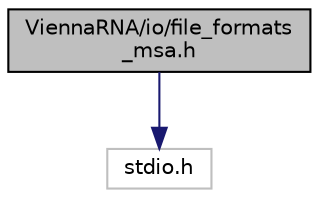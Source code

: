 digraph "ViennaRNA/io/file_formats_msa.h"
{
 // INTERACTIVE_SVG=YES
 // LATEX_PDF_SIZE
  bgcolor="transparent";
  edge [fontname="Helvetica",fontsize="10",labelfontname="Helvetica",labelfontsize="10"];
  node [fontname="Helvetica",fontsize="10",shape=record];
  Node0 [label="ViennaRNA/io/file_formats\l_msa.h",height=0.2,width=0.4,color="black", fillcolor="grey75", style="filled", fontcolor="black",tooltip="Functions dealing with file formats for Multiple Sequence Alignments (MSA)"];
  Node0 -> Node1 [color="midnightblue",fontsize="10",style="solid"];
  Node1 [label="stdio.h",height=0.2,width=0.4,color="grey75",tooltip=" "];
}
